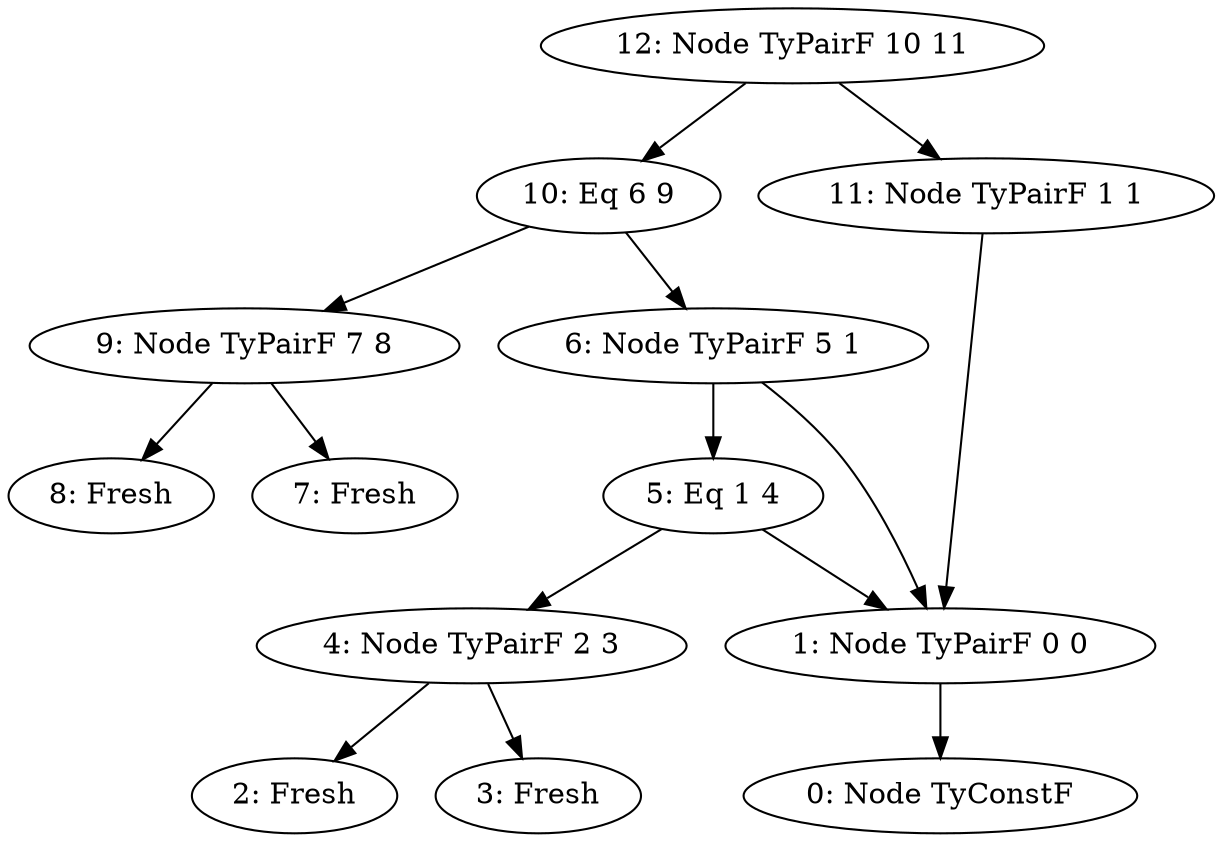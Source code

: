 digraph 
{
  "0" [label="0: Node TyConstF"]
  "1" [label="1: Node TyPairF 0 0"]
  "2" [label="2: Fresh"]
  "3" [label="3: Fresh"]
  "4" [label="4: Node TyPairF 2 3"]
  "5" [label="5: Eq 1 4"]
  "6" [label="6: Node TyPairF 5 1"]
  "7" [label="7: Fresh"]
  "8" [label="8: Fresh"]
  "9" [label="9: Node TyPairF 7 8"]
  "10" [label="10: Eq 6 9"]
  "11" [label="11: Node TyPairF 1 1"]
  "12" [label="12: Node TyPairF 10 11"]
  "1" -> "0"
  "4" -> "2"
  "4" -> "3"
  "5" -> "1"
  "5" -> "4"
  "6" -> "1"
  "6" -> "5"
  "9" -> "7"
  "9" -> "8"
  "10" -> "6"
  "10" -> "9"
  "11" -> "1"
  "12" -> "10"
  "12" -> "11"
}
